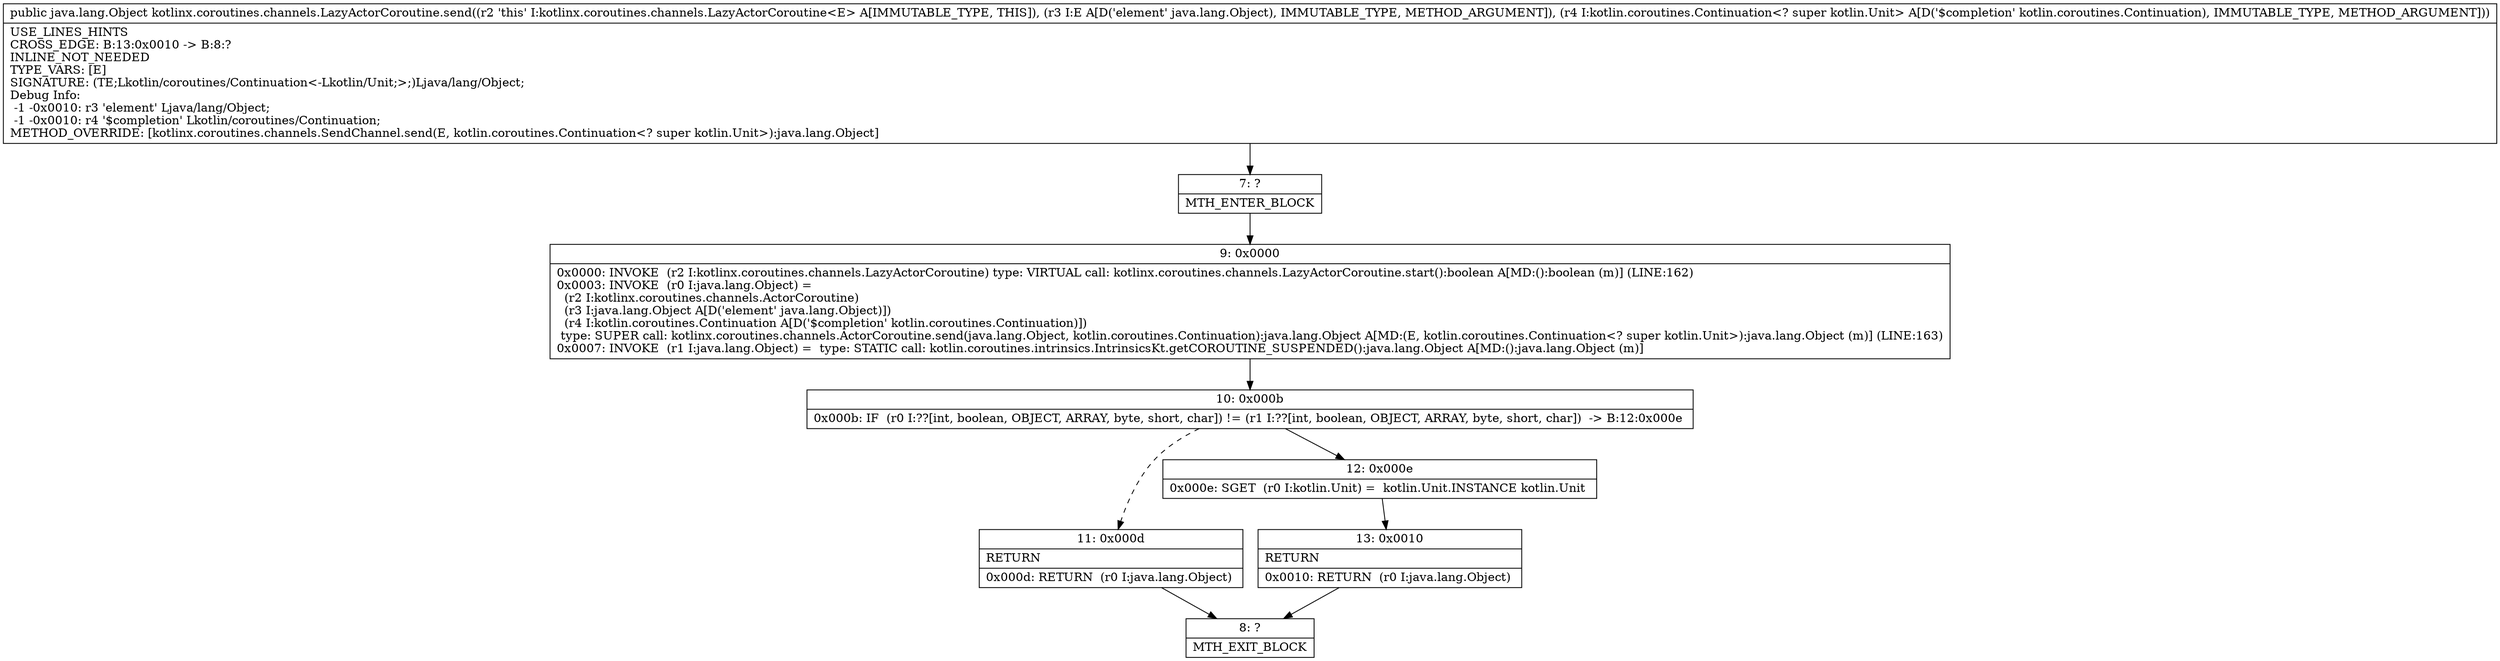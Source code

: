 digraph "CFG forkotlinx.coroutines.channels.LazyActorCoroutine.send(Ljava\/lang\/Object;Lkotlin\/coroutines\/Continuation;)Ljava\/lang\/Object;" {
Node_7 [shape=record,label="{7\:\ ?|MTH_ENTER_BLOCK\l}"];
Node_9 [shape=record,label="{9\:\ 0x0000|0x0000: INVOKE  (r2 I:kotlinx.coroutines.channels.LazyActorCoroutine) type: VIRTUAL call: kotlinx.coroutines.channels.LazyActorCoroutine.start():boolean A[MD:():boolean (m)] (LINE:162)\l0x0003: INVOKE  (r0 I:java.lang.Object) = \l  (r2 I:kotlinx.coroutines.channels.ActorCoroutine)\l  (r3 I:java.lang.Object A[D('element' java.lang.Object)])\l  (r4 I:kotlin.coroutines.Continuation A[D('$completion' kotlin.coroutines.Continuation)])\l type: SUPER call: kotlinx.coroutines.channels.ActorCoroutine.send(java.lang.Object, kotlin.coroutines.Continuation):java.lang.Object A[MD:(E, kotlin.coroutines.Continuation\<? super kotlin.Unit\>):java.lang.Object (m)] (LINE:163)\l0x0007: INVOKE  (r1 I:java.lang.Object) =  type: STATIC call: kotlin.coroutines.intrinsics.IntrinsicsKt.getCOROUTINE_SUSPENDED():java.lang.Object A[MD:():java.lang.Object (m)]\l}"];
Node_10 [shape=record,label="{10\:\ 0x000b|0x000b: IF  (r0 I:??[int, boolean, OBJECT, ARRAY, byte, short, char]) != (r1 I:??[int, boolean, OBJECT, ARRAY, byte, short, char])  \-\> B:12:0x000e \l}"];
Node_11 [shape=record,label="{11\:\ 0x000d|RETURN\l|0x000d: RETURN  (r0 I:java.lang.Object) \l}"];
Node_8 [shape=record,label="{8\:\ ?|MTH_EXIT_BLOCK\l}"];
Node_12 [shape=record,label="{12\:\ 0x000e|0x000e: SGET  (r0 I:kotlin.Unit) =  kotlin.Unit.INSTANCE kotlin.Unit \l}"];
Node_13 [shape=record,label="{13\:\ 0x0010|RETURN\l|0x0010: RETURN  (r0 I:java.lang.Object) \l}"];
MethodNode[shape=record,label="{public java.lang.Object kotlinx.coroutines.channels.LazyActorCoroutine.send((r2 'this' I:kotlinx.coroutines.channels.LazyActorCoroutine\<E\> A[IMMUTABLE_TYPE, THIS]), (r3 I:E A[D('element' java.lang.Object), IMMUTABLE_TYPE, METHOD_ARGUMENT]), (r4 I:kotlin.coroutines.Continuation\<? super kotlin.Unit\> A[D('$completion' kotlin.coroutines.Continuation), IMMUTABLE_TYPE, METHOD_ARGUMENT]))  | USE_LINES_HINTS\lCROSS_EDGE: B:13:0x0010 \-\> B:8:?\lINLINE_NOT_NEEDED\lTYPE_VARS: [E]\lSIGNATURE: (TE;Lkotlin\/coroutines\/Continuation\<\-Lkotlin\/Unit;\>;)Ljava\/lang\/Object;\lDebug Info:\l  \-1 \-0x0010: r3 'element' Ljava\/lang\/Object;\l  \-1 \-0x0010: r4 '$completion' Lkotlin\/coroutines\/Continuation;\lMETHOD_OVERRIDE: [kotlinx.coroutines.channels.SendChannel.send(E, kotlin.coroutines.Continuation\<? super kotlin.Unit\>):java.lang.Object]\l}"];
MethodNode -> Node_7;Node_7 -> Node_9;
Node_9 -> Node_10;
Node_10 -> Node_11[style=dashed];
Node_10 -> Node_12;
Node_11 -> Node_8;
Node_12 -> Node_13;
Node_13 -> Node_8;
}

